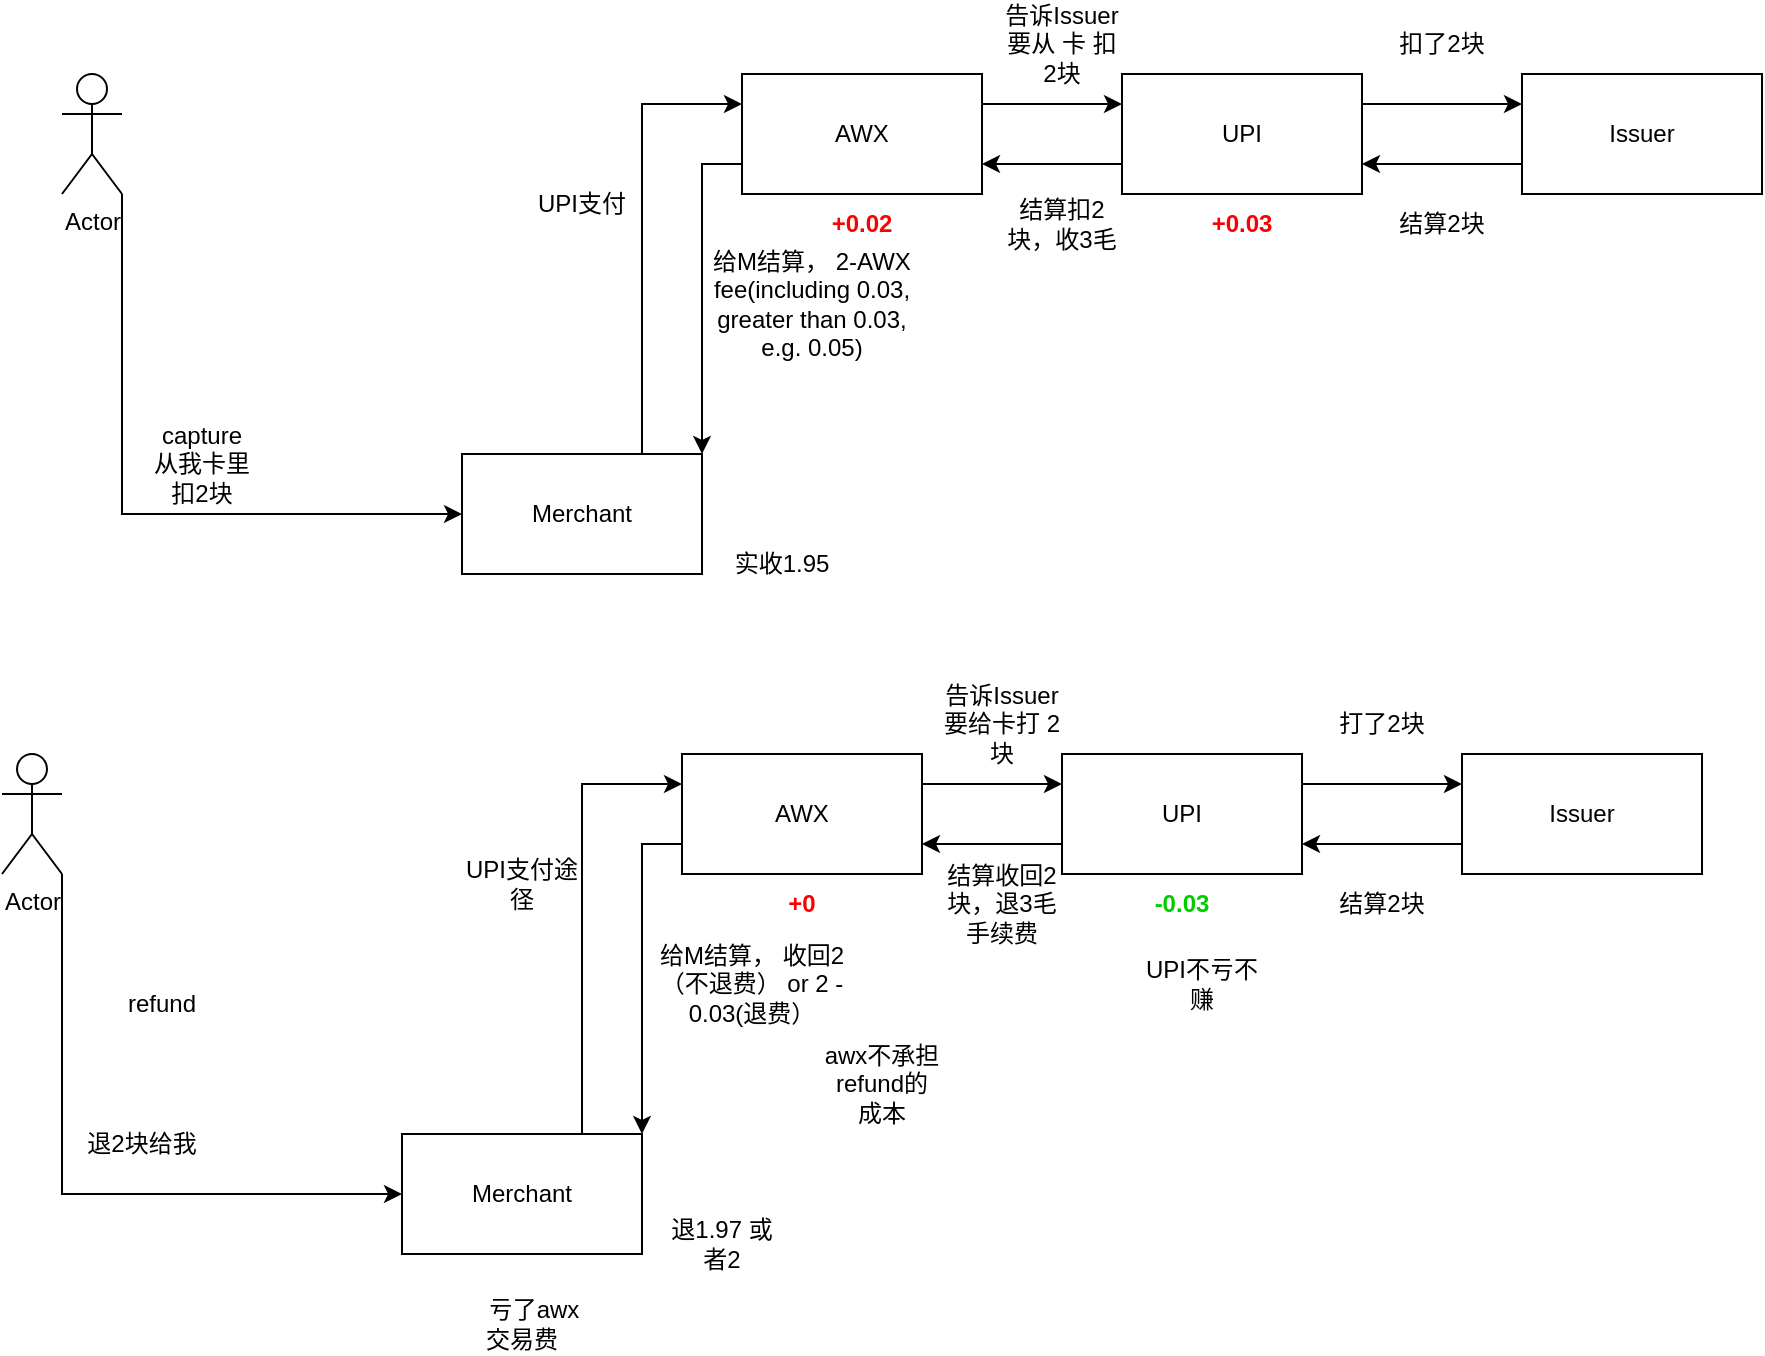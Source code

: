 <mxfile version="15.9.4" type="github">
  <diagram id="k7p-ive24gVIir2cMbzV" name="Page-1">
    <mxGraphModel dx="1031" dy="563" grid="1" gridSize="10" guides="1" tooltips="1" connect="1" arrows="1" fold="1" page="1" pageScale="1" pageWidth="827" pageHeight="1169" math="0" shadow="0">
      <root>
        <mxCell id="0" />
        <mxCell id="1" parent="0" />
        <mxCell id="SwFCkGpy4Kn7esvb7Wl6-1" style="edgeStyle=orthogonalEdgeStyle;rounded=0;orthogonalLoop=1;jettySize=auto;html=1;exitX=1;exitY=1;exitDx=0;exitDy=0;exitPerimeter=0;entryX=0;entryY=0.5;entryDx=0;entryDy=0;" edge="1" parent="1" source="SwFCkGpy4Kn7esvb7Wl6-2" target="SwFCkGpy4Kn7esvb7Wl6-4">
          <mxGeometry relative="1" as="geometry" />
        </mxCell>
        <mxCell id="SwFCkGpy4Kn7esvb7Wl6-2" value="Actor" style="shape=umlActor;verticalLabelPosition=bottom;verticalAlign=top;html=1;outlineConnect=0;" vertex="1" parent="1">
          <mxGeometry x="50" y="50" width="30" height="60" as="geometry" />
        </mxCell>
        <mxCell id="SwFCkGpy4Kn7esvb7Wl6-3" style="edgeStyle=orthogonalEdgeStyle;rounded=0;orthogonalLoop=1;jettySize=auto;html=1;exitX=0.75;exitY=0;exitDx=0;exitDy=0;entryX=0;entryY=0.25;entryDx=0;entryDy=0;" edge="1" parent="1" source="SwFCkGpy4Kn7esvb7Wl6-4" target="SwFCkGpy4Kn7esvb7Wl6-7">
          <mxGeometry relative="1" as="geometry" />
        </mxCell>
        <mxCell id="SwFCkGpy4Kn7esvb7Wl6-4" value="Merchant" style="rounded=0;whiteSpace=wrap;html=1;" vertex="1" parent="1">
          <mxGeometry x="250" y="240" width="120" height="60" as="geometry" />
        </mxCell>
        <mxCell id="SwFCkGpy4Kn7esvb7Wl6-5" style="edgeStyle=orthogonalEdgeStyle;rounded=0;orthogonalLoop=1;jettySize=auto;html=1;exitX=1;exitY=0.25;exitDx=0;exitDy=0;entryX=0;entryY=0.25;entryDx=0;entryDy=0;" edge="1" parent="1" source="SwFCkGpy4Kn7esvb7Wl6-7" target="SwFCkGpy4Kn7esvb7Wl6-10">
          <mxGeometry relative="1" as="geometry" />
        </mxCell>
        <mxCell id="SwFCkGpy4Kn7esvb7Wl6-6" style="edgeStyle=orthogonalEdgeStyle;rounded=0;orthogonalLoop=1;jettySize=auto;html=1;exitX=0;exitY=0.75;exitDx=0;exitDy=0;entryX=1;entryY=0;entryDx=0;entryDy=0;" edge="1" parent="1" source="SwFCkGpy4Kn7esvb7Wl6-7" target="SwFCkGpy4Kn7esvb7Wl6-4">
          <mxGeometry relative="1" as="geometry" />
        </mxCell>
        <mxCell id="SwFCkGpy4Kn7esvb7Wl6-7" value="AWX" style="rounded=0;whiteSpace=wrap;html=1;" vertex="1" parent="1">
          <mxGeometry x="390" y="50" width="120" height="60" as="geometry" />
        </mxCell>
        <mxCell id="SwFCkGpy4Kn7esvb7Wl6-8" style="edgeStyle=orthogonalEdgeStyle;rounded=0;orthogonalLoop=1;jettySize=auto;html=1;exitX=0;exitY=0.75;exitDx=0;exitDy=0;entryX=1;entryY=0.75;entryDx=0;entryDy=0;" edge="1" parent="1" source="SwFCkGpy4Kn7esvb7Wl6-10" target="SwFCkGpy4Kn7esvb7Wl6-7">
          <mxGeometry relative="1" as="geometry" />
        </mxCell>
        <mxCell id="SwFCkGpy4Kn7esvb7Wl6-9" style="edgeStyle=orthogonalEdgeStyle;rounded=0;orthogonalLoop=1;jettySize=auto;html=1;exitX=1;exitY=0.25;exitDx=0;exitDy=0;entryX=0;entryY=0.25;entryDx=0;entryDy=0;" edge="1" parent="1" source="SwFCkGpy4Kn7esvb7Wl6-10" target="SwFCkGpy4Kn7esvb7Wl6-17">
          <mxGeometry relative="1" as="geometry" />
        </mxCell>
        <mxCell id="SwFCkGpy4Kn7esvb7Wl6-10" value="UPI" style="rounded=0;whiteSpace=wrap;html=1;" vertex="1" parent="1">
          <mxGeometry x="580" y="50" width="120" height="60" as="geometry" />
        </mxCell>
        <mxCell id="SwFCkGpy4Kn7esvb7Wl6-11" value="capture&lt;br&gt;从我卡里扣2块" style="text;html=1;strokeColor=none;fillColor=none;align=center;verticalAlign=middle;whiteSpace=wrap;rounded=0;" vertex="1" parent="1">
          <mxGeometry x="90" y="230" width="60" height="30" as="geometry" />
        </mxCell>
        <mxCell id="SwFCkGpy4Kn7esvb7Wl6-12" value="UPI支付" style="text;html=1;strokeColor=none;fillColor=none;align=center;verticalAlign=middle;whiteSpace=wrap;rounded=0;" vertex="1" parent="1">
          <mxGeometry x="280" y="100" width="60" height="30" as="geometry" />
        </mxCell>
        <mxCell id="SwFCkGpy4Kn7esvb7Wl6-13" value="告诉Issuer 要从 卡 扣 2块" style="text;html=1;strokeColor=none;fillColor=none;align=center;verticalAlign=middle;whiteSpace=wrap;rounded=0;" vertex="1" parent="1">
          <mxGeometry x="520" y="20" width="60" height="30" as="geometry" />
        </mxCell>
        <mxCell id="SwFCkGpy4Kn7esvb7Wl6-14" value="结算扣2块，收3毛" style="text;html=1;strokeColor=none;fillColor=none;align=center;verticalAlign=middle;whiteSpace=wrap;rounded=0;" vertex="1" parent="1">
          <mxGeometry x="520" y="110" width="60" height="30" as="geometry" />
        </mxCell>
        <mxCell id="SwFCkGpy4Kn7esvb7Wl6-15" value="给M结算， 2-AWX fee(including 0.03, greater than 0.03, e.g. 0.05)" style="text;html=1;strokeColor=none;fillColor=none;align=center;verticalAlign=middle;whiteSpace=wrap;rounded=0;" vertex="1" parent="1">
          <mxGeometry x="370" y="150" width="110" height="30" as="geometry" />
        </mxCell>
        <mxCell id="SwFCkGpy4Kn7esvb7Wl6-16" style="edgeStyle=orthogonalEdgeStyle;rounded=0;orthogonalLoop=1;jettySize=auto;html=1;exitX=0;exitY=0.75;exitDx=0;exitDy=0;entryX=1;entryY=0.75;entryDx=0;entryDy=0;" edge="1" parent="1" source="SwFCkGpy4Kn7esvb7Wl6-17" target="SwFCkGpy4Kn7esvb7Wl6-10">
          <mxGeometry relative="1" as="geometry" />
        </mxCell>
        <mxCell id="SwFCkGpy4Kn7esvb7Wl6-17" value="Issuer" style="rounded=0;whiteSpace=wrap;html=1;" vertex="1" parent="1">
          <mxGeometry x="780" y="50" width="120" height="60" as="geometry" />
        </mxCell>
        <mxCell id="SwFCkGpy4Kn7esvb7Wl6-18" value="扣了2块" style="text;html=1;strokeColor=none;fillColor=none;align=center;verticalAlign=middle;whiteSpace=wrap;rounded=0;" vertex="1" parent="1">
          <mxGeometry x="710" y="20" width="60" height="30" as="geometry" />
        </mxCell>
        <mxCell id="SwFCkGpy4Kn7esvb7Wl6-19" value="结算2块" style="text;html=1;strokeColor=none;fillColor=none;align=center;verticalAlign=middle;whiteSpace=wrap;rounded=0;" vertex="1" parent="1">
          <mxGeometry x="710" y="110" width="60" height="30" as="geometry" />
        </mxCell>
        <mxCell id="SwFCkGpy4Kn7esvb7Wl6-20" value="实收1.95" style="text;html=1;strokeColor=none;fillColor=none;align=center;verticalAlign=middle;whiteSpace=wrap;rounded=0;" vertex="1" parent="1">
          <mxGeometry x="380" y="280" width="60" height="30" as="geometry" />
        </mxCell>
        <mxCell id="SwFCkGpy4Kn7esvb7Wl6-21" value="&lt;b&gt;&lt;font color=&quot;#ff0000&quot;&gt;+0.02&lt;/font&gt;&lt;/b&gt;" style="text;html=1;strokeColor=none;fillColor=none;align=center;verticalAlign=middle;whiteSpace=wrap;rounded=0;" vertex="1" parent="1">
          <mxGeometry x="420" y="110" width="60" height="30" as="geometry" />
        </mxCell>
        <mxCell id="SwFCkGpy4Kn7esvb7Wl6-22" value="&lt;b&gt;&lt;font color=&quot;#ff0000&quot;&gt;+0.03&lt;/font&gt;&lt;/b&gt;" style="text;html=1;strokeColor=none;fillColor=none;align=center;verticalAlign=middle;whiteSpace=wrap;rounded=0;" vertex="1" parent="1">
          <mxGeometry x="610" y="110" width="60" height="30" as="geometry" />
        </mxCell>
        <mxCell id="SwFCkGpy4Kn7esvb7Wl6-23" style="edgeStyle=orthogonalEdgeStyle;rounded=0;orthogonalLoop=1;jettySize=auto;html=1;exitX=1;exitY=1;exitDx=0;exitDy=0;exitPerimeter=0;entryX=0;entryY=0.5;entryDx=0;entryDy=0;" edge="1" parent="1" source="SwFCkGpy4Kn7esvb7Wl6-24" target="SwFCkGpy4Kn7esvb7Wl6-26">
          <mxGeometry relative="1" as="geometry" />
        </mxCell>
        <mxCell id="SwFCkGpy4Kn7esvb7Wl6-24" value="Actor" style="shape=umlActor;verticalLabelPosition=bottom;verticalAlign=top;html=1;outlineConnect=0;" vertex="1" parent="1">
          <mxGeometry x="20" y="390" width="30" height="60" as="geometry" />
        </mxCell>
        <mxCell id="SwFCkGpy4Kn7esvb7Wl6-25" style="edgeStyle=orthogonalEdgeStyle;rounded=0;orthogonalLoop=1;jettySize=auto;html=1;exitX=0.75;exitY=0;exitDx=0;exitDy=0;entryX=0;entryY=0.25;entryDx=0;entryDy=0;" edge="1" parent="1" source="SwFCkGpy4Kn7esvb7Wl6-26" target="SwFCkGpy4Kn7esvb7Wl6-29">
          <mxGeometry relative="1" as="geometry" />
        </mxCell>
        <mxCell id="SwFCkGpy4Kn7esvb7Wl6-26" value="Merchant" style="rounded=0;whiteSpace=wrap;html=1;" vertex="1" parent="1">
          <mxGeometry x="220" y="580" width="120" height="60" as="geometry" />
        </mxCell>
        <mxCell id="SwFCkGpy4Kn7esvb7Wl6-27" style="edgeStyle=orthogonalEdgeStyle;rounded=0;orthogonalLoop=1;jettySize=auto;html=1;exitX=1;exitY=0.25;exitDx=0;exitDy=0;entryX=0;entryY=0.25;entryDx=0;entryDy=0;" edge="1" parent="1" source="SwFCkGpy4Kn7esvb7Wl6-29" target="SwFCkGpy4Kn7esvb7Wl6-32">
          <mxGeometry relative="1" as="geometry" />
        </mxCell>
        <mxCell id="SwFCkGpy4Kn7esvb7Wl6-28" style="edgeStyle=orthogonalEdgeStyle;rounded=0;orthogonalLoop=1;jettySize=auto;html=1;exitX=0;exitY=0.75;exitDx=0;exitDy=0;entryX=1;entryY=0;entryDx=0;entryDy=0;" edge="1" parent="1" source="SwFCkGpy4Kn7esvb7Wl6-29" target="SwFCkGpy4Kn7esvb7Wl6-26">
          <mxGeometry relative="1" as="geometry" />
        </mxCell>
        <mxCell id="SwFCkGpy4Kn7esvb7Wl6-29" value="AWX" style="rounded=0;whiteSpace=wrap;html=1;" vertex="1" parent="1">
          <mxGeometry x="360" y="390" width="120" height="60" as="geometry" />
        </mxCell>
        <mxCell id="SwFCkGpy4Kn7esvb7Wl6-30" style="edgeStyle=orthogonalEdgeStyle;rounded=0;orthogonalLoop=1;jettySize=auto;html=1;exitX=0;exitY=0.75;exitDx=0;exitDy=0;entryX=1;entryY=0.75;entryDx=0;entryDy=0;" edge="1" parent="1" source="SwFCkGpy4Kn7esvb7Wl6-32" target="SwFCkGpy4Kn7esvb7Wl6-29">
          <mxGeometry relative="1" as="geometry" />
        </mxCell>
        <mxCell id="SwFCkGpy4Kn7esvb7Wl6-31" style="edgeStyle=orthogonalEdgeStyle;rounded=0;orthogonalLoop=1;jettySize=auto;html=1;exitX=1;exitY=0.25;exitDx=0;exitDy=0;entryX=0;entryY=0.25;entryDx=0;entryDy=0;" edge="1" parent="1" source="SwFCkGpy4Kn7esvb7Wl6-32" target="SwFCkGpy4Kn7esvb7Wl6-39">
          <mxGeometry relative="1" as="geometry" />
        </mxCell>
        <mxCell id="SwFCkGpy4Kn7esvb7Wl6-32" value="UPI" style="rounded=0;whiteSpace=wrap;html=1;" vertex="1" parent="1">
          <mxGeometry x="550" y="390" width="120" height="60" as="geometry" />
        </mxCell>
        <mxCell id="SwFCkGpy4Kn7esvb7Wl6-33" value="退2块给我" style="text;html=1;strokeColor=none;fillColor=none;align=center;verticalAlign=middle;whiteSpace=wrap;rounded=0;" vertex="1" parent="1">
          <mxGeometry x="60" y="570" width="60" height="30" as="geometry" />
        </mxCell>
        <mxCell id="SwFCkGpy4Kn7esvb7Wl6-34" value="UPI支付途径" style="text;html=1;strokeColor=none;fillColor=none;align=center;verticalAlign=middle;whiteSpace=wrap;rounded=0;" vertex="1" parent="1">
          <mxGeometry x="250" y="440" width="60" height="30" as="geometry" />
        </mxCell>
        <mxCell id="SwFCkGpy4Kn7esvb7Wl6-35" value="告诉Issuer 要给卡打 2块" style="text;html=1;strokeColor=none;fillColor=none;align=center;verticalAlign=middle;whiteSpace=wrap;rounded=0;" vertex="1" parent="1">
          <mxGeometry x="490" y="360" width="60" height="30" as="geometry" />
        </mxCell>
        <mxCell id="SwFCkGpy4Kn7esvb7Wl6-36" value="结算收回2块，退3毛手续费" style="text;html=1;strokeColor=none;fillColor=none;align=center;verticalAlign=middle;whiteSpace=wrap;rounded=0;" vertex="1" parent="1">
          <mxGeometry x="490" y="450" width="60" height="30" as="geometry" />
        </mxCell>
        <mxCell id="SwFCkGpy4Kn7esvb7Wl6-37" value="给M结算， 收回2（不退费） or 2 - 0.03(退费）" style="text;html=1;strokeColor=none;fillColor=none;align=center;verticalAlign=middle;whiteSpace=wrap;rounded=0;" vertex="1" parent="1">
          <mxGeometry x="340" y="490" width="110" height="30" as="geometry" />
        </mxCell>
        <mxCell id="SwFCkGpy4Kn7esvb7Wl6-38" style="edgeStyle=orthogonalEdgeStyle;rounded=0;orthogonalLoop=1;jettySize=auto;html=1;exitX=0;exitY=0.75;exitDx=0;exitDy=0;entryX=1;entryY=0.75;entryDx=0;entryDy=0;" edge="1" parent="1" source="SwFCkGpy4Kn7esvb7Wl6-39" target="SwFCkGpy4Kn7esvb7Wl6-32">
          <mxGeometry relative="1" as="geometry" />
        </mxCell>
        <mxCell id="SwFCkGpy4Kn7esvb7Wl6-39" value="Issuer" style="rounded=0;whiteSpace=wrap;html=1;" vertex="1" parent="1">
          <mxGeometry x="750" y="390" width="120" height="60" as="geometry" />
        </mxCell>
        <mxCell id="SwFCkGpy4Kn7esvb7Wl6-40" value="打了2块" style="text;html=1;strokeColor=none;fillColor=none;align=center;verticalAlign=middle;whiteSpace=wrap;rounded=0;" vertex="1" parent="1">
          <mxGeometry x="680" y="360" width="60" height="30" as="geometry" />
        </mxCell>
        <mxCell id="SwFCkGpy4Kn7esvb7Wl6-41" value="结算2块" style="text;html=1;strokeColor=none;fillColor=none;align=center;verticalAlign=middle;whiteSpace=wrap;rounded=0;" vertex="1" parent="1">
          <mxGeometry x="680" y="450" width="60" height="30" as="geometry" />
        </mxCell>
        <mxCell id="SwFCkGpy4Kn7esvb7Wl6-42" value="退1.97 或者2" style="text;html=1;strokeColor=none;fillColor=none;align=center;verticalAlign=middle;whiteSpace=wrap;rounded=0;" vertex="1" parent="1">
          <mxGeometry x="350" y="620" width="60" height="30" as="geometry" />
        </mxCell>
        <mxCell id="SwFCkGpy4Kn7esvb7Wl6-43" value="&lt;b&gt;&lt;font color=&quot;#ff0000&quot;&gt;+0&lt;/font&gt;&lt;/b&gt;" style="text;html=1;strokeColor=none;fillColor=none;align=center;verticalAlign=middle;whiteSpace=wrap;rounded=0;" vertex="1" parent="1">
          <mxGeometry x="390" y="450" width="60" height="30" as="geometry" />
        </mxCell>
        <mxCell id="SwFCkGpy4Kn7esvb7Wl6-44" value="&lt;b&gt;&lt;font&gt;-0.03&lt;/font&gt;&lt;/b&gt;" style="text;html=1;strokeColor=none;fillColor=none;align=center;verticalAlign=middle;whiteSpace=wrap;rounded=0;fontColor=#00CC00;" vertex="1" parent="1">
          <mxGeometry x="580" y="450" width="60" height="30" as="geometry" />
        </mxCell>
        <mxCell id="SwFCkGpy4Kn7esvb7Wl6-45" value="refund" style="text;html=1;strokeColor=none;fillColor=none;align=center;verticalAlign=middle;whiteSpace=wrap;rounded=0;" vertex="1" parent="1">
          <mxGeometry x="70" y="500" width="60" height="30" as="geometry" />
        </mxCell>
        <mxCell id="SwFCkGpy4Kn7esvb7Wl6-46" value="UPI不亏不赚" style="text;html=1;strokeColor=none;fillColor=none;align=center;verticalAlign=middle;whiteSpace=wrap;rounded=0;" vertex="1" parent="1">
          <mxGeometry x="590" y="490" width="60" height="30" as="geometry" />
        </mxCell>
        <mxCell id="SwFCkGpy4Kn7esvb7Wl6-47" value="　亏了awx交易费" style="text;html=1;strokeColor=none;fillColor=none;align=center;verticalAlign=middle;whiteSpace=wrap;rounded=0;" vertex="1" parent="1">
          <mxGeometry x="250" y="660" width="60" height="30" as="geometry" />
        </mxCell>
        <mxCell id="SwFCkGpy4Kn7esvb7Wl6-48" value="awx不承担refund的成本" style="text;html=1;strokeColor=none;fillColor=none;align=center;verticalAlign=middle;whiteSpace=wrap;rounded=0;" vertex="1" parent="1">
          <mxGeometry x="430" y="540" width="60" height="30" as="geometry" />
        </mxCell>
      </root>
    </mxGraphModel>
  </diagram>
</mxfile>
